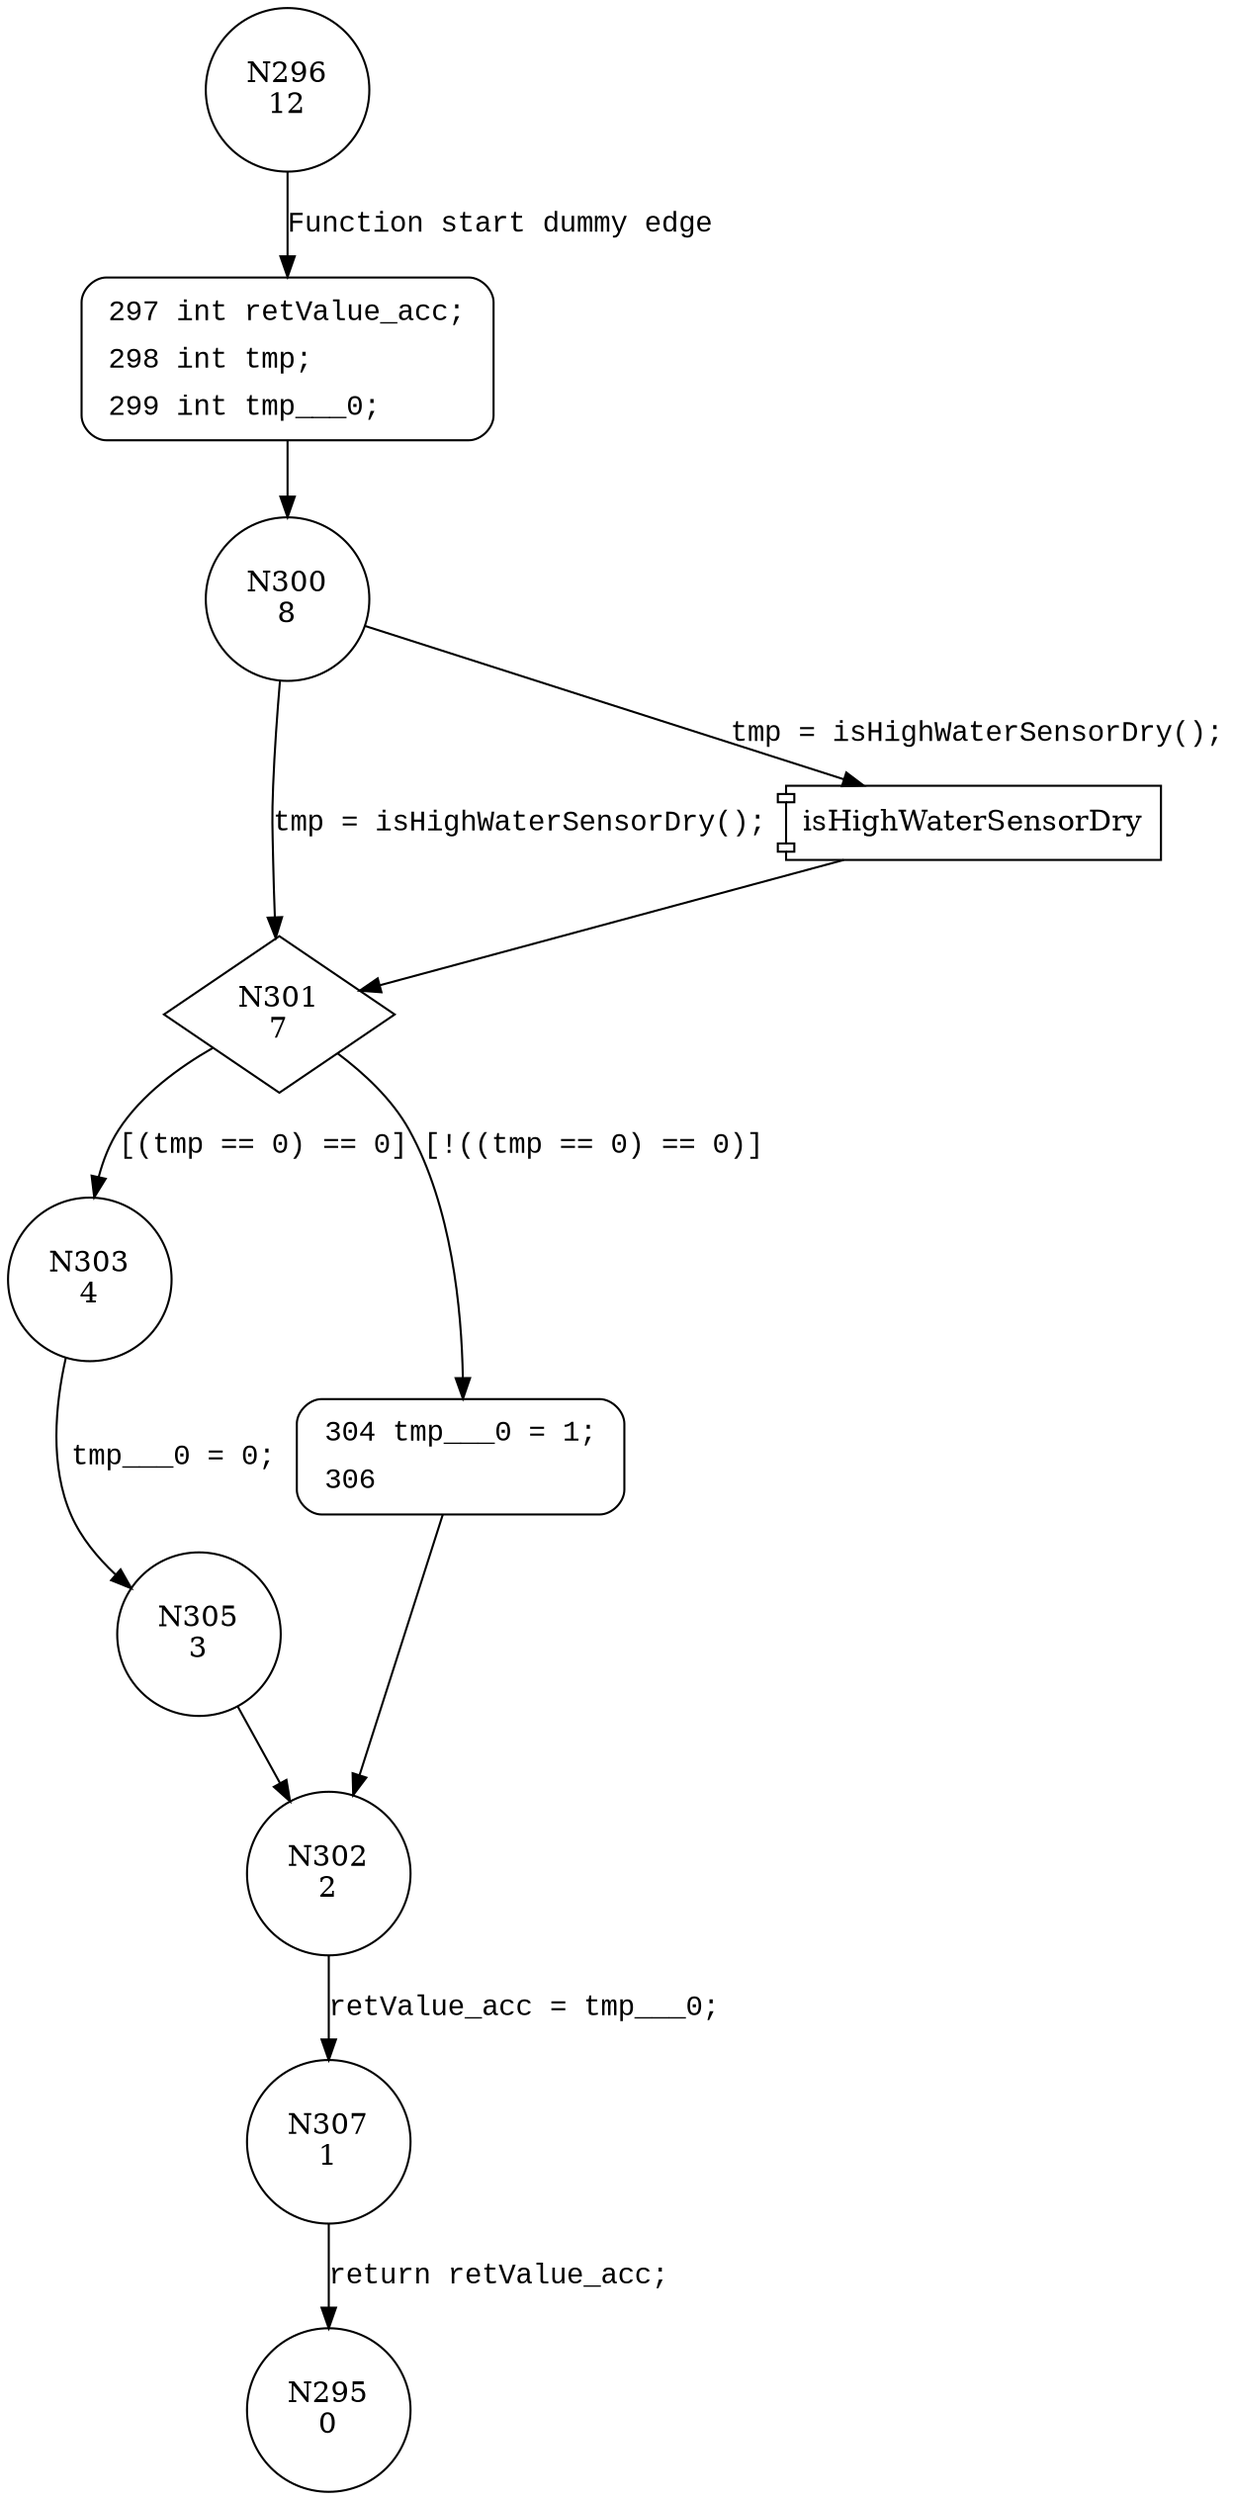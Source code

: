 digraph isHighWaterLevel {
296 [shape="circle" label="N296\n12"]
297 [shape="circle" label="N297\n11"]
300 [shape="circle" label="N300\n8"]
301 [shape="diamond" label="N301\n7"]
303 [shape="circle" label="N303\n4"]
304 [shape="circle" label="N304\n6"]
302 [shape="circle" label="N302\n2"]
307 [shape="circle" label="N307\n1"]
305 [shape="circle" label="N305\n3"]
295 [shape="circle" label="N295\n0"]
297 [style="filled,bold" penwidth="1" fillcolor="white" fontname="Courier New" shape="Mrecord" label=<<table border="0" cellborder="0" cellpadding="3" bgcolor="white"><tr><td align="right">297</td><td align="left">int retValue_acc;</td></tr><tr><td align="right">298</td><td align="left">int tmp;</td></tr><tr><td align="right">299</td><td align="left">int tmp___0;</td></tr></table>>]
297 -> 300[label=""]
304 [style="filled,bold" penwidth="1" fillcolor="white" fontname="Courier New" shape="Mrecord" label=<<table border="0" cellborder="0" cellpadding="3" bgcolor="white"><tr><td align="right">304</td><td align="left">tmp___0 = 1;</td></tr><tr><td align="right">306</td><td align="left"></td></tr></table>>]
304 -> 302[label=""]
296 -> 297 [label="Function start dummy edge" fontname="Courier New"]
100042 [shape="component" label="isHighWaterSensorDry"]
300 -> 100042 [label="tmp = isHighWaterSensorDry();" fontname="Courier New"]
100042 -> 301 [label="" fontname="Courier New"]
300 -> 301 [label="tmp = isHighWaterSensorDry();" fontname="Courier New"]
301 -> 303 [label="[(tmp == 0) == 0]" fontname="Courier New"]
301 -> 304 [label="[!((tmp == 0) == 0)]" fontname="Courier New"]
302 -> 307 [label="retValue_acc = tmp___0;" fontname="Courier New"]
303 -> 305 [label="tmp___0 = 0;" fontname="Courier New"]
307 -> 295 [label="return retValue_acc;" fontname="Courier New"]
305 -> 302 [label="" fontname="Courier New"]
}